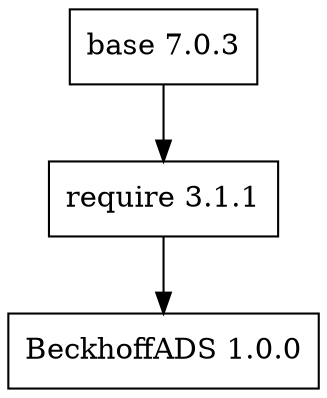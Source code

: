digraph BeckhoffADS {
node [shape=record];
base [label="base 7.0.3"]
require [label="require 3.1.1"]
BeckhoffADS [label="BeckhoffADS 1.0.0"]
base -> require ->  BeckhoffADS 
} 

